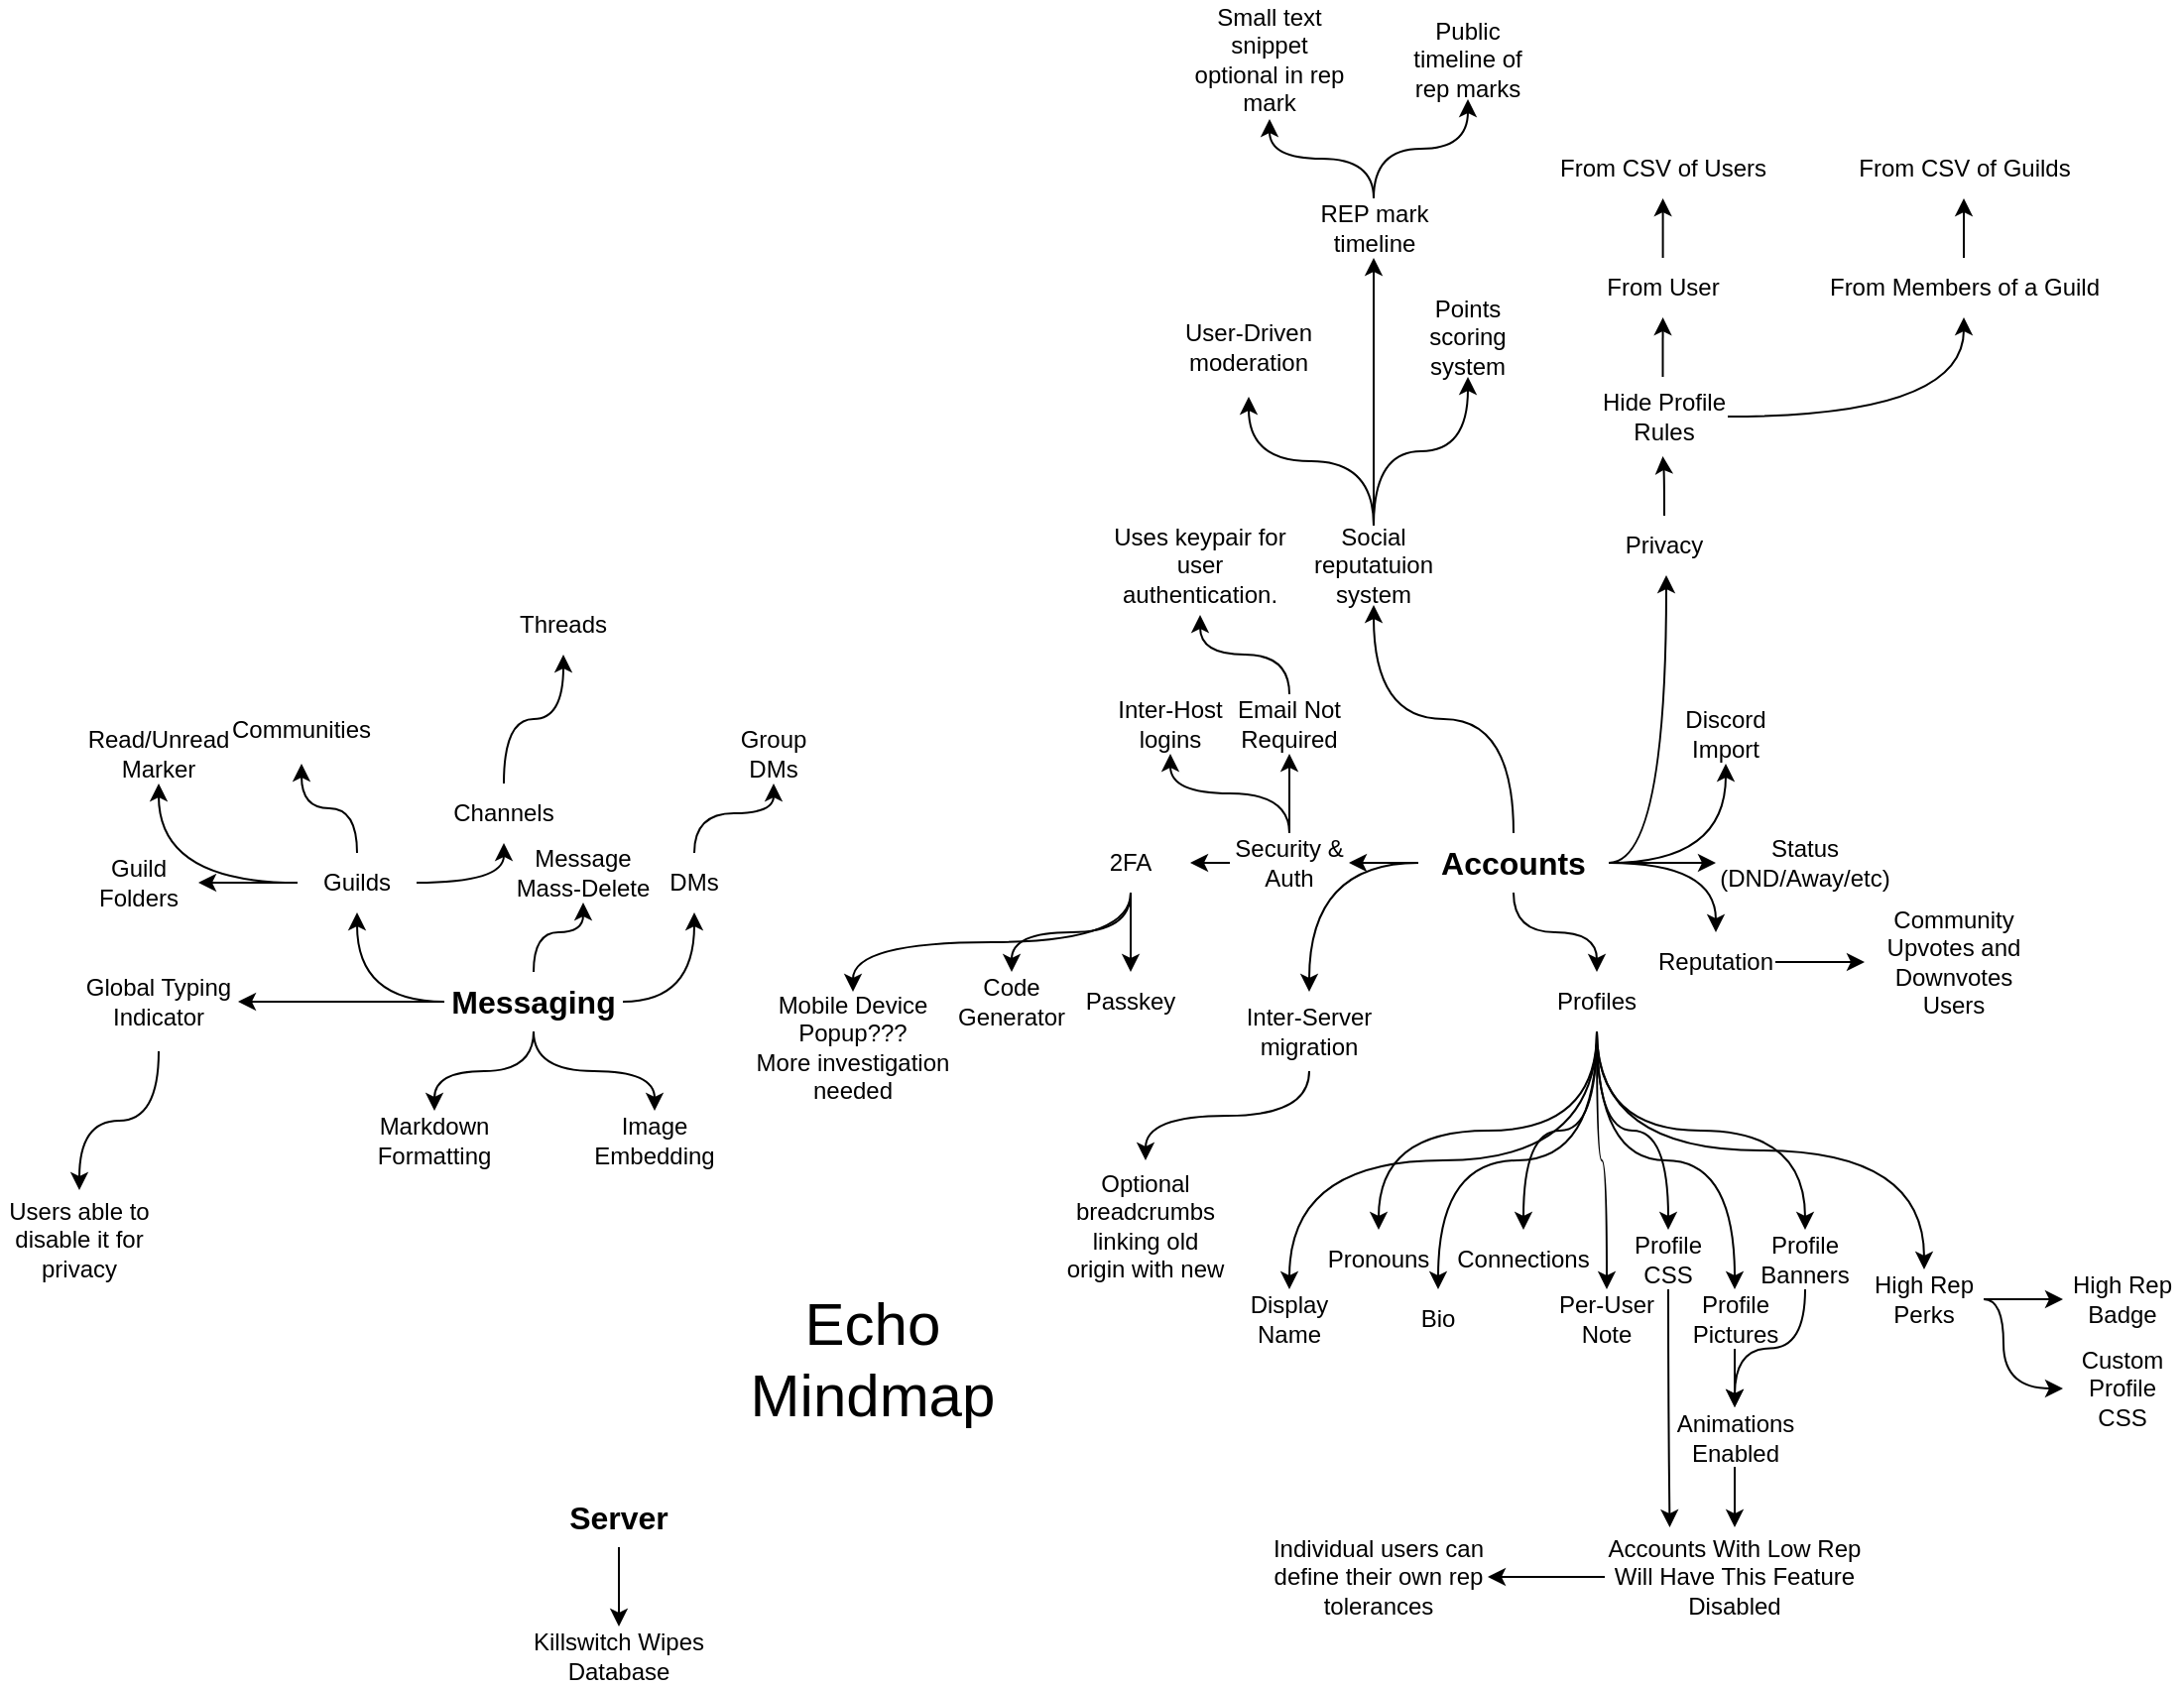 <mxfile version="26.2.2">
  <diagram name="Page-1" id="S7OwfqyslhEaKaafc7HS">
    <mxGraphModel dx="1428" dy="2018" grid="1" gridSize="10" guides="1" tooltips="1" connect="1" arrows="1" fold="1" page="1" pageScale="1" pageWidth="827" pageHeight="1169" math="0" shadow="0">
      <root>
        <mxCell id="0" />
        <mxCell id="1" parent="0" />
        <mxCell id="cCKECOhjynZBywvS4mbj-1" value="&lt;font style=&quot;font-size: 30px;&quot;&gt;Echo Mindmap&lt;/font&gt;" style="text;html=1;align=center;verticalAlign=middle;whiteSpace=wrap;rounded=0;" parent="1" vertex="1">
          <mxGeometry x="530" y="500" width="140" height="90" as="geometry" />
        </mxCell>
        <mxCell id="cCKECOhjynZBywvS4mbj-29" style="edgeStyle=orthogonalEdgeStyle;rounded=0;orthogonalLoop=1;jettySize=auto;html=1;curved=1;" parent="1" source="cCKECOhjynZBywvS4mbj-23" target="cCKECOhjynZBywvS4mbj-24" edge="1">
          <mxGeometry relative="1" as="geometry" />
        </mxCell>
        <mxCell id="cCKECOhjynZBywvS4mbj-30" style="edgeStyle=orthogonalEdgeStyle;rounded=0;orthogonalLoop=1;jettySize=auto;html=1;curved=1;" parent="1" source="cCKECOhjynZBywvS4mbj-23" target="cCKECOhjynZBywvS4mbj-25" edge="1">
          <mxGeometry relative="1" as="geometry" />
        </mxCell>
        <mxCell id="cCKECOhjynZBywvS4mbj-42" style="edgeStyle=orthogonalEdgeStyle;rounded=0;orthogonalLoop=1;jettySize=auto;html=1;curved=1;" parent="1" source="cCKECOhjynZBywvS4mbj-23" target="cCKECOhjynZBywvS4mbj-41" edge="1">
          <mxGeometry relative="1" as="geometry" />
        </mxCell>
        <mxCell id="cCKECOhjynZBywvS4mbj-53" style="edgeStyle=orthogonalEdgeStyle;rounded=0;orthogonalLoop=1;jettySize=auto;html=1;curved=1;" parent="1" source="cCKECOhjynZBywvS4mbj-23" target="cCKECOhjynZBywvS4mbj-52" edge="1">
          <mxGeometry relative="1" as="geometry" />
        </mxCell>
        <mxCell id="cCKECOhjynZBywvS4mbj-55" style="edgeStyle=orthogonalEdgeStyle;rounded=0;orthogonalLoop=1;jettySize=auto;html=1;curved=1;" parent="1" source="cCKECOhjynZBywvS4mbj-23" target="cCKECOhjynZBywvS4mbj-54" edge="1">
          <mxGeometry relative="1" as="geometry" />
        </mxCell>
        <mxCell id="cCKECOhjynZBywvS4mbj-57" style="edgeStyle=orthogonalEdgeStyle;rounded=0;orthogonalLoop=1;jettySize=auto;html=1;curved=1;" parent="1" source="cCKECOhjynZBywvS4mbj-23" target="cCKECOhjynZBywvS4mbj-56" edge="1">
          <mxGeometry relative="1" as="geometry" />
        </mxCell>
        <mxCell id="cCKECOhjynZBywvS4mbj-23" value="Messaging" style="text;html=1;align=center;verticalAlign=middle;whiteSpace=wrap;rounded=0;fontSize=16;fontStyle=1" parent="1" vertex="1">
          <mxGeometry x="384" y="350" width="90" height="30" as="geometry" />
        </mxCell>
        <mxCell id="cCKECOhjynZBywvS4mbj-47" style="edgeStyle=orthogonalEdgeStyle;rounded=0;orthogonalLoop=1;jettySize=auto;html=1;curved=1;" parent="1" source="cCKECOhjynZBywvS4mbj-24" target="cCKECOhjynZBywvS4mbj-38" edge="1">
          <mxGeometry relative="1" as="geometry" />
        </mxCell>
        <mxCell id="cCKECOhjynZBywvS4mbj-49" style="edgeStyle=orthogonalEdgeStyle;rounded=0;orthogonalLoop=1;jettySize=auto;html=1;curved=1;" parent="1" source="cCKECOhjynZBywvS4mbj-24" target="cCKECOhjynZBywvS4mbj-40" edge="1">
          <mxGeometry relative="1" as="geometry" />
        </mxCell>
        <mxCell id="cCKECOhjynZBywvS4mbj-50" style="edgeStyle=orthogonalEdgeStyle;rounded=0;orthogonalLoop=1;jettySize=auto;html=1;curved=1;" parent="1" source="cCKECOhjynZBywvS4mbj-24" target="cCKECOhjynZBywvS4mbj-35" edge="1">
          <mxGeometry relative="1" as="geometry" />
        </mxCell>
        <mxCell id="cCKECOhjynZBywvS4mbj-81" style="edgeStyle=orthogonalEdgeStyle;rounded=0;orthogonalLoop=1;jettySize=auto;html=1;curved=1;" parent="1" source="cCKECOhjynZBywvS4mbj-24" target="cCKECOhjynZBywvS4mbj-80" edge="1">
          <mxGeometry relative="1" as="geometry" />
        </mxCell>
        <mxCell id="cCKECOhjynZBywvS4mbj-24" value="Guilds" style="text;html=1;align=center;verticalAlign=middle;whiteSpace=wrap;rounded=0;" parent="1" vertex="1">
          <mxGeometry x="310" y="290" width="60" height="30" as="geometry" />
        </mxCell>
        <mxCell id="cCKECOhjynZBywvS4mbj-31" style="edgeStyle=orthogonalEdgeStyle;rounded=0;orthogonalLoop=1;jettySize=auto;html=1;curved=1;" parent="1" source="cCKECOhjynZBywvS4mbj-25" target="cCKECOhjynZBywvS4mbj-26" edge="1">
          <mxGeometry relative="1" as="geometry" />
        </mxCell>
        <mxCell id="cCKECOhjynZBywvS4mbj-25" value="DMs" style="text;html=1;align=center;verticalAlign=middle;whiteSpace=wrap;rounded=0;" parent="1" vertex="1">
          <mxGeometry x="480" y="290" width="60" height="30" as="geometry" />
        </mxCell>
        <mxCell id="cCKECOhjynZBywvS4mbj-26" value="Group DMs" style="text;html=1;align=center;verticalAlign=middle;whiteSpace=wrap;rounded=0;" parent="1" vertex="1">
          <mxGeometry x="520" y="225" width="60" height="30" as="geometry" />
        </mxCell>
        <mxCell id="cCKECOhjynZBywvS4mbj-62" style="edgeStyle=orthogonalEdgeStyle;rounded=0;orthogonalLoop=1;jettySize=auto;html=1;curved=1;exitX=0.5;exitY=1;exitDx=0;exitDy=0;" parent="1" source="cCKECOhjynZBywvS4mbj-34" target="cCKECOhjynZBywvS4mbj-61" edge="1">
          <mxGeometry relative="1" as="geometry" />
        </mxCell>
        <mxCell id="cCKECOhjynZBywvS4mbj-69" style="edgeStyle=orthogonalEdgeStyle;rounded=0;orthogonalLoop=1;jettySize=auto;html=1;curved=1;exitX=0.5;exitY=1;exitDx=0;exitDy=0;" parent="1" source="cCKECOhjynZBywvS4mbj-34" target="cCKECOhjynZBywvS4mbj-63" edge="1">
          <mxGeometry relative="1" as="geometry" />
        </mxCell>
        <mxCell id="cCKECOhjynZBywvS4mbj-70" style="edgeStyle=orthogonalEdgeStyle;rounded=0;orthogonalLoop=1;jettySize=auto;html=1;curved=1;exitX=0.5;exitY=1;exitDx=0;exitDy=0;" parent="1" source="cCKECOhjynZBywvS4mbj-34" target="cCKECOhjynZBywvS4mbj-36" edge="1">
          <mxGeometry relative="1" as="geometry" />
        </mxCell>
        <mxCell id="cCKECOhjynZBywvS4mbj-71" style="edgeStyle=orthogonalEdgeStyle;rounded=0;orthogonalLoop=1;jettySize=auto;html=1;strokeColor=default;curved=1;exitX=0.5;exitY=1;exitDx=0;exitDy=0;" parent="1" source="cCKECOhjynZBywvS4mbj-34" target="cCKECOhjynZBywvS4mbj-68" edge="1">
          <mxGeometry relative="1" as="geometry" />
        </mxCell>
        <mxCell id="cCKECOhjynZBywvS4mbj-73" style="edgeStyle=orthogonalEdgeStyle;rounded=0;orthogonalLoop=1;jettySize=auto;html=1;curved=1;exitX=0.5;exitY=1;exitDx=0;exitDy=0;" parent="1" source="cCKECOhjynZBywvS4mbj-34" target="cCKECOhjynZBywvS4mbj-67" edge="1">
          <mxGeometry relative="1" as="geometry" />
        </mxCell>
        <mxCell id="cCKECOhjynZBywvS4mbj-74" style="edgeStyle=orthogonalEdgeStyle;rounded=0;orthogonalLoop=1;jettySize=auto;html=1;curved=1;exitX=0.5;exitY=1;exitDx=0;exitDy=0;" parent="1" source="cCKECOhjynZBywvS4mbj-34" target="cCKECOhjynZBywvS4mbj-65" edge="1">
          <mxGeometry relative="1" as="geometry" />
        </mxCell>
        <mxCell id="cCKECOhjynZBywvS4mbj-75" style="edgeStyle=orthogonalEdgeStyle;rounded=0;orthogonalLoop=1;jettySize=auto;html=1;curved=1;exitX=0.5;exitY=1;exitDx=0;exitDy=0;" parent="1" source="cCKECOhjynZBywvS4mbj-34" target="cCKECOhjynZBywvS4mbj-66" edge="1">
          <mxGeometry relative="1" as="geometry" />
        </mxCell>
        <mxCell id="cCKECOhjynZBywvS4mbj-90" style="edgeStyle=orthogonalEdgeStyle;rounded=0;orthogonalLoop=1;jettySize=auto;html=1;curved=1;exitX=0.5;exitY=1;exitDx=0;exitDy=0;" parent="1" source="cCKECOhjynZBywvS4mbj-34" target="cCKECOhjynZBywvS4mbj-87" edge="1">
          <mxGeometry relative="1" as="geometry" />
        </mxCell>
        <mxCell id="cCKECOhjynZBywvS4mbj-103" style="edgeStyle=orthogonalEdgeStyle;rounded=0;orthogonalLoop=1;jettySize=auto;html=1;curved=1;exitX=0.5;exitY=1;exitDx=0;exitDy=0;" parent="1" source="cCKECOhjynZBywvS4mbj-34" target="cCKECOhjynZBywvS4mbj-102" edge="1">
          <mxGeometry relative="1" as="geometry" />
        </mxCell>
        <mxCell id="cCKECOhjynZBywvS4mbj-34" value="Profiles" style="text;html=1;align=center;verticalAlign=middle;whiteSpace=wrap;rounded=0;" parent="1" vertex="1">
          <mxGeometry x="935" y="350" width="60" height="30" as="geometry" />
        </mxCell>
        <mxCell id="cCKECOhjynZBywvS4mbj-35" value="Guild Folders" style="text;html=1;align=center;verticalAlign=middle;whiteSpace=wrap;rounded=0;" parent="1" vertex="1">
          <mxGeometry x="200" y="290" width="60" height="30" as="geometry" />
        </mxCell>
        <mxCell id="cCKECOhjynZBywvS4mbj-36" value="Connections" style="text;html=1;align=center;verticalAlign=middle;whiteSpace=wrap;rounded=0;" parent="1" vertex="1">
          <mxGeometry x="885" y="480" width="86" height="30" as="geometry" />
        </mxCell>
        <mxCell id="cCKECOhjynZBywvS4mbj-37" value="Discord Import" style="text;html=1;align=center;verticalAlign=middle;whiteSpace=wrap;rounded=0;" parent="1" vertex="1">
          <mxGeometry x="1000" y="215" width="60" height="30" as="geometry" />
        </mxCell>
        <mxCell id="cCKECOhjynZBywvS4mbj-48" value="" style="edgeStyle=orthogonalEdgeStyle;rounded=0;orthogonalLoop=1;jettySize=auto;html=1;curved=1;" parent="1" source="cCKECOhjynZBywvS4mbj-38" target="cCKECOhjynZBywvS4mbj-39" edge="1">
          <mxGeometry relative="1" as="geometry" />
        </mxCell>
        <mxCell id="cCKECOhjynZBywvS4mbj-38" value="Channels" style="text;html=1;align=center;verticalAlign=middle;whiteSpace=wrap;rounded=0;" parent="1" vertex="1">
          <mxGeometry x="384" y="255" width="60" height="30" as="geometry" />
        </mxCell>
        <mxCell id="cCKECOhjynZBywvS4mbj-39" value="Threads" style="text;html=1;align=center;verticalAlign=middle;whiteSpace=wrap;rounded=0;" parent="1" vertex="1">
          <mxGeometry x="414" y="160" width="60" height="30" as="geometry" />
        </mxCell>
        <mxCell id="cCKECOhjynZBywvS4mbj-40" value="Communities" style="text;html=1;align=center;verticalAlign=middle;whiteSpace=wrap;rounded=0;" parent="1" vertex="1">
          <mxGeometry x="274" y="210" width="76" height="35" as="geometry" />
        </mxCell>
        <mxCell id="cCKECOhjynZBywvS4mbj-44" value="" style="edgeStyle=orthogonalEdgeStyle;rounded=0;orthogonalLoop=1;jettySize=auto;html=1;curved=1;" parent="1" source="cCKECOhjynZBywvS4mbj-41" target="cCKECOhjynZBywvS4mbj-43" edge="1">
          <mxGeometry relative="1" as="geometry" />
        </mxCell>
        <mxCell id="cCKECOhjynZBywvS4mbj-41" value="Global Typing Indicator" style="text;html=1;align=center;verticalAlign=middle;whiteSpace=wrap;rounded=0;" parent="1" vertex="1">
          <mxGeometry x="200" y="340" width="80" height="50" as="geometry" />
        </mxCell>
        <mxCell id="cCKECOhjynZBywvS4mbj-43" value="Users able to disable it for privacy" style="text;html=1;align=center;verticalAlign=middle;whiteSpace=wrap;rounded=0;" parent="1" vertex="1">
          <mxGeometry x="160" y="460" width="80" height="50" as="geometry" />
        </mxCell>
        <mxCell id="cCKECOhjynZBywvS4mbj-52" value="Message Mass-Delete" style="text;html=1;align=center;verticalAlign=middle;whiteSpace=wrap;rounded=0;" parent="1" vertex="1">
          <mxGeometry x="414" y="285" width="80" height="30" as="geometry" />
        </mxCell>
        <mxCell id="cCKECOhjynZBywvS4mbj-54" value="Markdown Formatting" style="text;html=1;align=center;verticalAlign=middle;whiteSpace=wrap;rounded=0;" parent="1" vertex="1">
          <mxGeometry x="344" y="420" width="70" height="30" as="geometry" />
        </mxCell>
        <mxCell id="cCKECOhjynZBywvS4mbj-56" value="Image Embedding" style="text;html=1;align=center;verticalAlign=middle;whiteSpace=wrap;rounded=0;" parent="1" vertex="1">
          <mxGeometry x="460" y="420" width="60" height="30" as="geometry" />
        </mxCell>
        <mxCell id="cCKECOhjynZBywvS4mbj-59" style="edgeStyle=orthogonalEdgeStyle;rounded=0;orthogonalLoop=1;jettySize=auto;html=1;curved=1;" parent="1" source="cCKECOhjynZBywvS4mbj-58" target="cCKECOhjynZBywvS4mbj-37" edge="1">
          <mxGeometry relative="1" as="geometry" />
        </mxCell>
        <mxCell id="cCKECOhjynZBywvS4mbj-60" style="edgeStyle=orthogonalEdgeStyle;rounded=0;orthogonalLoop=1;jettySize=auto;html=1;curved=1;" parent="1" source="cCKECOhjynZBywvS4mbj-58" target="cCKECOhjynZBywvS4mbj-34" edge="1">
          <mxGeometry relative="1" as="geometry" />
        </mxCell>
        <mxCell id="cCKECOhjynZBywvS4mbj-79" value="" style="edgeStyle=orthogonalEdgeStyle;rounded=0;orthogonalLoop=1;jettySize=auto;html=1;curved=1;" parent="1" source="cCKECOhjynZBywvS4mbj-58" target="cCKECOhjynZBywvS4mbj-64" edge="1">
          <mxGeometry relative="1" as="geometry" />
        </mxCell>
        <mxCell id="cCKECOhjynZBywvS4mbj-93" style="edgeStyle=orthogonalEdgeStyle;rounded=0;orthogonalLoop=1;jettySize=auto;html=1;curved=1;" parent="1" source="cCKECOhjynZBywvS4mbj-58" target="cCKECOhjynZBywvS4mbj-83" edge="1">
          <mxGeometry relative="1" as="geometry" />
        </mxCell>
        <mxCell id="cCKECOhjynZBywvS4mbj-116" style="edgeStyle=orthogonalEdgeStyle;rounded=0;orthogonalLoop=1;jettySize=auto;html=1;curved=1;" parent="1" source="cCKECOhjynZBywvS4mbj-58" target="cCKECOhjynZBywvS4mbj-89" edge="1">
          <mxGeometry relative="1" as="geometry" />
        </mxCell>
        <mxCell id="cCKECOhjynZBywvS4mbj-117" style="edgeStyle=orthogonalEdgeStyle;rounded=0;orthogonalLoop=1;jettySize=auto;html=1;curved=1;" parent="1" source="cCKECOhjynZBywvS4mbj-58" target="cCKECOhjynZBywvS4mbj-114" edge="1">
          <mxGeometry relative="1" as="geometry" />
        </mxCell>
        <mxCell id="cCKECOhjynZBywvS4mbj-118" style="edgeStyle=orthogonalEdgeStyle;rounded=0;orthogonalLoop=1;jettySize=auto;html=1;curved=1;exitX=1;exitY=0.5;exitDx=0;exitDy=0;" parent="1" source="cCKECOhjynZBywvS4mbj-58" target="cCKECOhjynZBywvS4mbj-115" edge="1">
          <mxGeometry relative="1" as="geometry">
            <Array as="points">
              <mxPoint x="1000" y="295" />
            </Array>
          </mxGeometry>
        </mxCell>
        <mxCell id="3jOnJADhadLVjRBI3uCC-13" style="edgeStyle=orthogonalEdgeStyle;rounded=0;orthogonalLoop=1;jettySize=auto;html=1;curved=1;" edge="1" parent="1" source="cCKECOhjynZBywvS4mbj-58" target="3jOnJADhadLVjRBI3uCC-12">
          <mxGeometry relative="1" as="geometry" />
        </mxCell>
        <mxCell id="cCKECOhjynZBywvS4mbj-58" value="Accounts" style="text;html=1;align=center;verticalAlign=middle;whiteSpace=wrap;rounded=0;fontSize=16;fontStyle=1" parent="1" vertex="1">
          <mxGeometry x="875" y="280" width="96" height="30" as="geometry" />
        </mxCell>
        <mxCell id="cCKECOhjynZBywvS4mbj-61" value="Pronouns" style="text;html=1;align=center;verticalAlign=middle;whiteSpace=wrap;rounded=0;" parent="1" vertex="1">
          <mxGeometry x="825" y="480" width="60" height="30" as="geometry" />
        </mxCell>
        <mxCell id="cCKECOhjynZBywvS4mbj-63" value="Bio" style="text;html=1;align=center;verticalAlign=middle;whiteSpace=wrap;rounded=0;" parent="1" vertex="1">
          <mxGeometry x="860" y="510" width="50" height="30" as="geometry" />
        </mxCell>
        <mxCell id="cCKECOhjynZBywvS4mbj-64" value="Status (DND/Away/etc)" style="text;html=1;align=center;verticalAlign=middle;whiteSpace=wrap;rounded=0;" parent="1" vertex="1">
          <mxGeometry x="1025" y="280" width="90" height="30" as="geometry" />
        </mxCell>
        <mxCell id="cCKECOhjynZBywvS4mbj-96" style="edgeStyle=orthogonalEdgeStyle;rounded=0;orthogonalLoop=1;jettySize=auto;html=1;curved=1;entryX=0.25;entryY=0;entryDx=0;entryDy=0;" parent="1" source="cCKECOhjynZBywvS4mbj-65" target="cCKECOhjynZBywvS4mbj-95" edge="1">
          <mxGeometry relative="1" as="geometry" />
        </mxCell>
        <mxCell id="cCKECOhjynZBywvS4mbj-65" value="Profile CSS" style="text;html=1;align=center;verticalAlign=middle;whiteSpace=wrap;rounded=0;" parent="1" vertex="1">
          <mxGeometry x="971" y="480" width="60" height="30" as="geometry" />
        </mxCell>
        <mxCell id="cCKECOhjynZBywvS4mbj-100" style="edgeStyle=orthogonalEdgeStyle;rounded=0;orthogonalLoop=1;jettySize=auto;html=1;curved=1;" parent="1" source="cCKECOhjynZBywvS4mbj-66" target="cCKECOhjynZBywvS4mbj-97" edge="1">
          <mxGeometry relative="1" as="geometry" />
        </mxCell>
        <mxCell id="cCKECOhjynZBywvS4mbj-66" value="Profile Banners" style="text;html=1;align=center;verticalAlign=middle;whiteSpace=wrap;rounded=0;" parent="1" vertex="1">
          <mxGeometry x="1040" y="480" width="60" height="30" as="geometry" />
        </mxCell>
        <mxCell id="cCKECOhjynZBywvS4mbj-98" style="edgeStyle=orthogonalEdgeStyle;rounded=0;orthogonalLoop=1;jettySize=auto;html=1;curved=1;" parent="1" source="cCKECOhjynZBywvS4mbj-67" target="cCKECOhjynZBywvS4mbj-97" edge="1">
          <mxGeometry relative="1" as="geometry" />
        </mxCell>
        <mxCell id="cCKECOhjynZBywvS4mbj-67" value="Profile Pictures" style="text;html=1;align=center;verticalAlign=middle;whiteSpace=wrap;rounded=0;" parent="1" vertex="1">
          <mxGeometry x="1004.5" y="510" width="60" height="30" as="geometry" />
        </mxCell>
        <mxCell id="cCKECOhjynZBywvS4mbj-68" value="Per-User Note" style="text;html=1;align=center;verticalAlign=middle;whiteSpace=wrap;rounded=0;" parent="1" vertex="1">
          <mxGeometry x="940" y="510" width="60" height="30" as="geometry" />
        </mxCell>
        <mxCell id="cCKECOhjynZBywvS4mbj-80" value="Read/Unread Marker" style="text;html=1;align=center;verticalAlign=middle;whiteSpace=wrap;rounded=0;" parent="1" vertex="1">
          <mxGeometry x="210" y="225" width="60" height="30" as="geometry" />
        </mxCell>
        <mxCell id="cCKECOhjynZBywvS4mbj-82" value="Community Upvotes and Downvotes Users" style="text;html=1;align=center;verticalAlign=middle;whiteSpace=wrap;rounded=0;" parent="1" vertex="1">
          <mxGeometry x="1100" y="315" width="90" height="60" as="geometry" />
        </mxCell>
        <mxCell id="cCKECOhjynZBywvS4mbj-94" style="edgeStyle=orthogonalEdgeStyle;rounded=0;orthogonalLoop=1;jettySize=auto;html=1;curved=1;" parent="1" source="cCKECOhjynZBywvS4mbj-83" target="cCKECOhjynZBywvS4mbj-82" edge="1">
          <mxGeometry relative="1" as="geometry" />
        </mxCell>
        <mxCell id="cCKECOhjynZBywvS4mbj-83" value="Reputation" style="text;html=1;align=center;verticalAlign=middle;whiteSpace=wrap;rounded=0;" parent="1" vertex="1">
          <mxGeometry x="995" y="330" width="60" height="30" as="geometry" />
        </mxCell>
        <mxCell id="cCKECOhjynZBywvS4mbj-84" value="Passkey" style="text;html=1;align=center;verticalAlign=middle;whiteSpace=wrap;rounded=0;" parent="1" vertex="1">
          <mxGeometry x="700" y="350" width="60" height="30" as="geometry" />
        </mxCell>
        <mxCell id="cCKECOhjynZBywvS4mbj-85" value="Code Generator" style="text;html=1;align=center;verticalAlign=middle;whiteSpace=wrap;rounded=0;" parent="1" vertex="1">
          <mxGeometry x="640" y="350" width="60" height="30" as="geometry" />
        </mxCell>
        <mxCell id="cCKECOhjynZBywvS4mbj-91" style="edgeStyle=orthogonalEdgeStyle;rounded=0;orthogonalLoop=1;jettySize=auto;html=1;curved=1;" parent="1" source="cCKECOhjynZBywvS4mbj-86" target="cCKECOhjynZBywvS4mbj-85" edge="1">
          <mxGeometry relative="1" as="geometry" />
        </mxCell>
        <mxCell id="cCKECOhjynZBywvS4mbj-92" style="edgeStyle=orthogonalEdgeStyle;rounded=0;orthogonalLoop=1;jettySize=auto;html=1;curved=1;" parent="1" source="cCKECOhjynZBywvS4mbj-86" target="cCKECOhjynZBywvS4mbj-84" edge="1">
          <mxGeometry relative="1" as="geometry" />
        </mxCell>
        <mxCell id="lBb4UWEkdVM-ROISVBTY-2" style="edgeStyle=orthogonalEdgeStyle;rounded=0;orthogonalLoop=1;jettySize=auto;html=1;curved=1;exitX=0.5;exitY=1;exitDx=0;exitDy=0;" parent="1" source="cCKECOhjynZBywvS4mbj-86" target="lBb4UWEkdVM-ROISVBTY-1" edge="1">
          <mxGeometry relative="1" as="geometry" />
        </mxCell>
        <mxCell id="cCKECOhjynZBywvS4mbj-86" value="2FA" style="text;html=1;align=center;verticalAlign=middle;whiteSpace=wrap;rounded=0;" parent="1" vertex="1">
          <mxGeometry x="700" y="280" width="60" height="30" as="geometry" />
        </mxCell>
        <mxCell id="cCKECOhjynZBywvS4mbj-87" value="Display Name" style="text;html=1;align=center;verticalAlign=middle;whiteSpace=wrap;rounded=0;" parent="1" vertex="1">
          <mxGeometry x="780" y="510" width="60" height="30" as="geometry" />
        </mxCell>
        <mxCell id="aAWIrtA_UfFcJKhFcBHo-2" style="edgeStyle=orthogonalEdgeStyle;rounded=0;orthogonalLoop=1;jettySize=auto;html=1;curved=1;" parent="1" source="cCKECOhjynZBywvS4mbj-88" target="aAWIrtA_UfFcJKhFcBHo-1" edge="1">
          <mxGeometry relative="1" as="geometry" />
        </mxCell>
        <mxCell id="cCKECOhjynZBywvS4mbj-88" value="Email Not&lt;div&gt;Required&lt;/div&gt;" style="text;html=1;align=center;verticalAlign=middle;whiteSpace=wrap;rounded=0;" parent="1" vertex="1">
          <mxGeometry x="780" y="210" width="60" height="30" as="geometry" />
        </mxCell>
        <mxCell id="cCKECOhjynZBywvS4mbj-110" value="" style="edgeStyle=orthogonalEdgeStyle;rounded=0;orthogonalLoop=1;jettySize=auto;html=1;curved=1;" parent="1" source="cCKECOhjynZBywvS4mbj-89" target="cCKECOhjynZBywvS4mbj-88" edge="1">
          <mxGeometry relative="1" as="geometry" />
        </mxCell>
        <mxCell id="cCKECOhjynZBywvS4mbj-111" style="edgeStyle=orthogonalEdgeStyle;rounded=0;orthogonalLoop=1;jettySize=auto;html=1;curved=1;" parent="1" source="cCKECOhjynZBywvS4mbj-89" target="cCKECOhjynZBywvS4mbj-86" edge="1">
          <mxGeometry relative="1" as="geometry" />
        </mxCell>
        <mxCell id="6vi2f0P-OOcmaFmLqezp-2" style="edgeStyle=orthogonalEdgeStyle;rounded=0;orthogonalLoop=1;jettySize=auto;html=1;curved=1;" parent="1" source="cCKECOhjynZBywvS4mbj-89" target="6vi2f0P-OOcmaFmLqezp-1" edge="1">
          <mxGeometry relative="1" as="geometry" />
        </mxCell>
        <mxCell id="cCKECOhjynZBywvS4mbj-89" value="Security &amp;amp; Auth" style="text;html=1;align=center;verticalAlign=middle;whiteSpace=wrap;rounded=0;" parent="1" vertex="1">
          <mxGeometry x="780" y="280" width="60" height="30" as="geometry" />
        </mxCell>
        <mxCell id="3jOnJADhadLVjRBI3uCC-17" value="" style="edgeStyle=orthogonalEdgeStyle;rounded=0;orthogonalLoop=1;jettySize=auto;html=1;curved=1;" edge="1" parent="1" source="cCKECOhjynZBywvS4mbj-95" target="3jOnJADhadLVjRBI3uCC-16">
          <mxGeometry relative="1" as="geometry" />
        </mxCell>
        <mxCell id="cCKECOhjynZBywvS4mbj-95" value="Accounts With Low Rep Will Have This Feature Disabled" style="text;html=1;align=center;verticalAlign=middle;whiteSpace=wrap;rounded=0;" parent="1" vertex="1">
          <mxGeometry x="969" y="630" width="131" height="50" as="geometry" />
        </mxCell>
        <mxCell id="cCKECOhjynZBywvS4mbj-99" value="" style="edgeStyle=orthogonalEdgeStyle;rounded=0;orthogonalLoop=1;jettySize=auto;html=1;curved=1;" parent="1" source="cCKECOhjynZBywvS4mbj-97" target="cCKECOhjynZBywvS4mbj-95" edge="1">
          <mxGeometry relative="1" as="geometry" />
        </mxCell>
        <mxCell id="cCKECOhjynZBywvS4mbj-97" value="Animations Enabled" style="text;html=1;align=center;verticalAlign=middle;whiteSpace=wrap;rounded=0;" parent="1" vertex="1">
          <mxGeometry x="1004.5" y="569.5" width="60" height="30" as="geometry" />
        </mxCell>
        <mxCell id="cCKECOhjynZBywvS4mbj-108" style="edgeStyle=orthogonalEdgeStyle;rounded=0;orthogonalLoop=1;jettySize=auto;html=1;curved=1;entryX=0;entryY=0.5;entryDx=0;entryDy=0;" parent="1" source="cCKECOhjynZBywvS4mbj-102" target="cCKECOhjynZBywvS4mbj-106" edge="1">
          <mxGeometry relative="1" as="geometry">
            <Array as="points">
              <mxPoint x="1190" y="515" />
              <mxPoint x="1190" y="515" />
            </Array>
          </mxGeometry>
        </mxCell>
        <mxCell id="cCKECOhjynZBywvS4mbj-109" style="edgeStyle=orthogonalEdgeStyle;rounded=0;orthogonalLoop=1;jettySize=auto;html=1;curved=1;entryX=0;entryY=0.5;entryDx=0;entryDy=0;" parent="1" source="cCKECOhjynZBywvS4mbj-102" target="cCKECOhjynZBywvS4mbj-107" edge="1">
          <mxGeometry relative="1" as="geometry">
            <Array as="points">
              <mxPoint x="1170" y="515" />
              <mxPoint x="1170" y="560" />
            </Array>
          </mxGeometry>
        </mxCell>
        <mxCell id="cCKECOhjynZBywvS4mbj-102" value="High Rep Perks" style="text;html=1;align=center;verticalAlign=middle;whiteSpace=wrap;rounded=0;" parent="1" vertex="1">
          <mxGeometry x="1100" y="500" width="60" height="30" as="geometry" />
        </mxCell>
        <mxCell id="cCKECOhjynZBywvS4mbj-106" value="High Rep Badge" style="text;html=1;align=center;verticalAlign=middle;whiteSpace=wrap;rounded=0;" parent="1" vertex="1">
          <mxGeometry x="1200" y="500" width="60" height="30" as="geometry" />
        </mxCell>
        <mxCell id="cCKECOhjynZBywvS4mbj-107" value="Custom Profile CSS" style="text;html=1;align=center;verticalAlign=middle;whiteSpace=wrap;rounded=0;" parent="1" vertex="1">
          <mxGeometry x="1200" y="540" width="60" height="40" as="geometry" />
        </mxCell>
        <mxCell id="cCKECOhjynZBywvS4mbj-121" value="" style="edgeStyle=orthogonalEdgeStyle;rounded=0;orthogonalLoop=1;jettySize=auto;html=1;curved=1;" parent="1" source="cCKECOhjynZBywvS4mbj-112" target="cCKECOhjynZBywvS4mbj-119" edge="1">
          <mxGeometry relative="1" as="geometry" />
        </mxCell>
        <mxCell id="cCKECOhjynZBywvS4mbj-126" style="edgeStyle=orthogonalEdgeStyle;rounded=0;orthogonalLoop=1;jettySize=auto;html=1;curved=1;" parent="1" source="cCKECOhjynZBywvS4mbj-112" target="cCKECOhjynZBywvS4mbj-124" edge="1">
          <mxGeometry relative="1" as="geometry" />
        </mxCell>
        <mxCell id="cCKECOhjynZBywvS4mbj-112" value="Hide Profile Rules" style="text;html=1;align=center;verticalAlign=middle;whiteSpace=wrap;rounded=0;" parent="1" vertex="1">
          <mxGeometry x="965.5" y="50" width="65.5" height="40" as="geometry" />
        </mxCell>
        <mxCell id="3jOnJADhadLVjRBI3uCC-2" style="edgeStyle=orthogonalEdgeStyle;rounded=0;orthogonalLoop=1;jettySize=auto;html=1;curved=1;" edge="1" parent="1" source="cCKECOhjynZBywvS4mbj-114" target="3jOnJADhadLVjRBI3uCC-1">
          <mxGeometry relative="1" as="geometry" />
        </mxCell>
        <mxCell id="3jOnJADhadLVjRBI3uCC-6" style="edgeStyle=orthogonalEdgeStyle;rounded=0;orthogonalLoop=1;jettySize=auto;html=1;curved=1;" edge="1" parent="1" source="cCKECOhjynZBywvS4mbj-114" target="3jOnJADhadLVjRBI3uCC-4">
          <mxGeometry relative="1" as="geometry" />
        </mxCell>
        <mxCell id="3jOnJADhadLVjRBI3uCC-7" style="edgeStyle=orthogonalEdgeStyle;rounded=0;orthogonalLoop=1;jettySize=auto;html=1;curved=1;" edge="1" parent="1" source="cCKECOhjynZBywvS4mbj-114" target="3jOnJADhadLVjRBI3uCC-3">
          <mxGeometry relative="1" as="geometry" />
        </mxCell>
        <mxCell id="cCKECOhjynZBywvS4mbj-114" value="Social reputatuion&lt;div&gt;system&lt;/div&gt;" style="text;html=1;align=center;verticalAlign=middle;whiteSpace=wrap;rounded=0;" parent="1" vertex="1">
          <mxGeometry x="820" y="125" width="65" height="40" as="geometry" />
        </mxCell>
        <mxCell id="cCKECOhjynZBywvS4mbj-120" value="" style="edgeStyle=orthogonalEdgeStyle;rounded=0;orthogonalLoop=1;jettySize=auto;html=1;curved=1;" parent="1" source="cCKECOhjynZBywvS4mbj-115" target="cCKECOhjynZBywvS4mbj-112" edge="1">
          <mxGeometry relative="1" as="geometry" />
        </mxCell>
        <mxCell id="cCKECOhjynZBywvS4mbj-115" value="Privacy" style="text;html=1;align=center;verticalAlign=middle;whiteSpace=wrap;rounded=0;" parent="1" vertex="1">
          <mxGeometry x="969" y="120" width="60" height="30" as="geometry" />
        </mxCell>
        <mxCell id="cCKECOhjynZBywvS4mbj-123" value="" style="edgeStyle=orthogonalEdgeStyle;rounded=0;orthogonalLoop=1;jettySize=auto;html=1;curved=1;" parent="1" source="cCKECOhjynZBywvS4mbj-119" target="cCKECOhjynZBywvS4mbj-122" edge="1">
          <mxGeometry relative="1" as="geometry" />
        </mxCell>
        <mxCell id="cCKECOhjynZBywvS4mbj-119" value="From User" style="text;html=1;align=center;verticalAlign=middle;resizable=0;points=[];autosize=1;strokeColor=none;fillColor=none;" parent="1" vertex="1">
          <mxGeometry x="958.25" y="-10" width="80" height="30" as="geometry" />
        </mxCell>
        <mxCell id="cCKECOhjynZBywvS4mbj-122" value="From CSV of Users" style="text;html=1;align=center;verticalAlign=middle;resizable=0;points=[];autosize=1;strokeColor=none;fillColor=none;" parent="1" vertex="1">
          <mxGeometry x="933.25" y="-70" width="130" height="30" as="geometry" />
        </mxCell>
        <mxCell id="cCKECOhjynZBywvS4mbj-128" value="" style="edgeStyle=orthogonalEdgeStyle;rounded=0;orthogonalLoop=1;jettySize=auto;html=1;" parent="1" source="cCKECOhjynZBywvS4mbj-124" target="cCKECOhjynZBywvS4mbj-127" edge="1">
          <mxGeometry relative="1" as="geometry" />
        </mxCell>
        <mxCell id="cCKECOhjynZBywvS4mbj-124" value="From Members of a Guild" style="text;html=1;align=center;verticalAlign=middle;resizable=0;points=[];autosize=1;strokeColor=none;fillColor=none;" parent="1" vertex="1">
          <mxGeometry x="1070" y="-10" width="160" height="30" as="geometry" />
        </mxCell>
        <mxCell id="cCKECOhjynZBywvS4mbj-127" value="From CSV of Guilds" style="text;html=1;align=center;verticalAlign=middle;resizable=0;points=[];autosize=1;strokeColor=none;fillColor=none;" parent="1" vertex="1">
          <mxGeometry x="1085" y="-70" width="130" height="30" as="geometry" />
        </mxCell>
        <mxCell id="cCKECOhjynZBywvS4mbj-131" value="" style="edgeStyle=orthogonalEdgeStyle;rounded=0;orthogonalLoop=1;jettySize=auto;html=1;curved=1;" parent="1" source="cCKECOhjynZBywvS4mbj-129" target="cCKECOhjynZBywvS4mbj-130" edge="1">
          <mxGeometry relative="1" as="geometry" />
        </mxCell>
        <mxCell id="cCKECOhjynZBywvS4mbj-129" value="Server" style="text;html=1;align=center;verticalAlign=middle;whiteSpace=wrap;rounded=0;fontSize=16;fontStyle=1" parent="1" vertex="1">
          <mxGeometry x="424" y="610" width="96" height="30" as="geometry" />
        </mxCell>
        <mxCell id="cCKECOhjynZBywvS4mbj-130" value="Killswitch Wipes Database" style="text;html=1;align=center;verticalAlign=middle;whiteSpace=wrap;rounded=0;" parent="1" vertex="1">
          <mxGeometry x="419" y="680" width="106" height="30" as="geometry" />
        </mxCell>
        <mxCell id="lBb4UWEkdVM-ROISVBTY-1" value="Mobile Device Popup???&lt;br&gt;More investigation needed" style="text;html=1;align=center;verticalAlign=middle;whiteSpace=wrap;rounded=0;" parent="1" vertex="1">
          <mxGeometry x="540" y="360" width="100" height="55" as="geometry" />
        </mxCell>
        <mxCell id="6vi2f0P-OOcmaFmLqezp-1" value="Inter-Host logins" style="text;html=1;align=center;verticalAlign=middle;whiteSpace=wrap;rounded=0;" parent="1" vertex="1">
          <mxGeometry x="720" y="210" width="60" height="30" as="geometry" />
        </mxCell>
        <mxCell id="aAWIrtA_UfFcJKhFcBHo-1" value="Uses keypair for user authentication." style="text;html=1;align=center;verticalAlign=middle;whiteSpace=wrap;rounded=0;" parent="1" vertex="1">
          <mxGeometry x="720" y="120" width="90" height="50" as="geometry" />
        </mxCell>
        <mxCell id="3jOnJADhadLVjRBI3uCC-1" value="Points scoring system" style="text;html=1;align=center;verticalAlign=middle;whiteSpace=wrap;rounded=0;" vertex="1" parent="1">
          <mxGeometry x="865" y="10" width="70" height="40" as="geometry" />
        </mxCell>
        <mxCell id="3jOnJADhadLVjRBI3uCC-3" value="User-Driven moderation" style="text;html=1;align=center;verticalAlign=middle;whiteSpace=wrap;rounded=0;" vertex="1" parent="1">
          <mxGeometry x="752" y="10" width="75" height="50" as="geometry" />
        </mxCell>
        <mxCell id="3jOnJADhadLVjRBI3uCC-9" value="" style="edgeStyle=orthogonalEdgeStyle;rounded=0;orthogonalLoop=1;jettySize=auto;html=1;curved=1;" edge="1" parent="1" source="3jOnJADhadLVjRBI3uCC-4" target="3jOnJADhadLVjRBI3uCC-8">
          <mxGeometry relative="1" as="geometry" />
        </mxCell>
        <mxCell id="3jOnJADhadLVjRBI3uCC-11" style="edgeStyle=orthogonalEdgeStyle;rounded=0;orthogonalLoop=1;jettySize=auto;html=1;curved=1;" edge="1" parent="1" source="3jOnJADhadLVjRBI3uCC-4" target="3jOnJADhadLVjRBI3uCC-10">
          <mxGeometry relative="1" as="geometry" />
        </mxCell>
        <mxCell id="3jOnJADhadLVjRBI3uCC-4" value="REP mark timeline" style="text;html=1;align=center;verticalAlign=middle;whiteSpace=wrap;rounded=0;" vertex="1" parent="1">
          <mxGeometry x="822.5" y="-40" width="60" height="30" as="geometry" />
        </mxCell>
        <mxCell id="3jOnJADhadLVjRBI3uCC-8" value="Public timeline of rep marks" style="text;html=1;align=center;verticalAlign=middle;whiteSpace=wrap;rounded=0;" vertex="1" parent="1">
          <mxGeometry x="870" y="-130" width="60" height="40" as="geometry" />
        </mxCell>
        <mxCell id="3jOnJADhadLVjRBI3uCC-10" value="Small text snippet optional in rep mark" style="text;html=1;align=center;verticalAlign=middle;whiteSpace=wrap;rounded=0;" vertex="1" parent="1">
          <mxGeometry x="760" y="-140" width="80" height="60" as="geometry" />
        </mxCell>
        <mxCell id="3jOnJADhadLVjRBI3uCC-15" style="edgeStyle=orthogonalEdgeStyle;rounded=0;orthogonalLoop=1;jettySize=auto;html=1;curved=1;" edge="1" parent="1" source="3jOnJADhadLVjRBI3uCC-12" target="3jOnJADhadLVjRBI3uCC-14">
          <mxGeometry relative="1" as="geometry" />
        </mxCell>
        <mxCell id="3jOnJADhadLVjRBI3uCC-12" value="Inter-Server migration" style="text;html=1;align=center;verticalAlign=middle;whiteSpace=wrap;rounded=0;" vertex="1" parent="1">
          <mxGeometry x="780" y="360" width="80" height="40" as="geometry" />
        </mxCell>
        <mxCell id="3jOnJADhadLVjRBI3uCC-14" value="Optional breadcrumbs linking old origin with new" style="text;html=1;align=center;verticalAlign=middle;whiteSpace=wrap;rounded=0;" vertex="1" parent="1">
          <mxGeometry x="695" y="445" width="85" height="65" as="geometry" />
        </mxCell>
        <mxCell id="3jOnJADhadLVjRBI3uCC-16" value="Individual users can define their own rep tolerances" style="text;html=1;align=center;verticalAlign=middle;whiteSpace=wrap;rounded=0;" vertex="1" parent="1">
          <mxGeometry x="800" y="630" width="110" height="50" as="geometry" />
        </mxCell>
      </root>
    </mxGraphModel>
  </diagram>
</mxfile>

